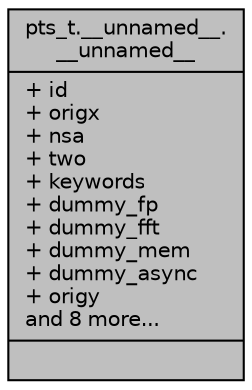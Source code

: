 digraph "pts_t.__unnamed__.__unnamed__"
{
 // INTERACTIVE_SVG=YES
  bgcolor="transparent";
  edge [fontname="Helvetica",fontsize="10",labelfontname="Helvetica",labelfontsize="10"];
  node [fontname="Helvetica",fontsize="10",shape=record];
  Node553 [label="{pts_t.__unnamed__.\l__unnamed__\n|+ id\l+ origx\l+ nsa\l+ two\l+ keywords\l+ dummy_fp\l+ dummy_fft\l+ dummy_mem\l+ dummy_async\l+ origy\land 8 more...\l|}",height=0.2,width=0.4,color="black", fillcolor="grey75", style="filled", fontcolor="black"];
}
